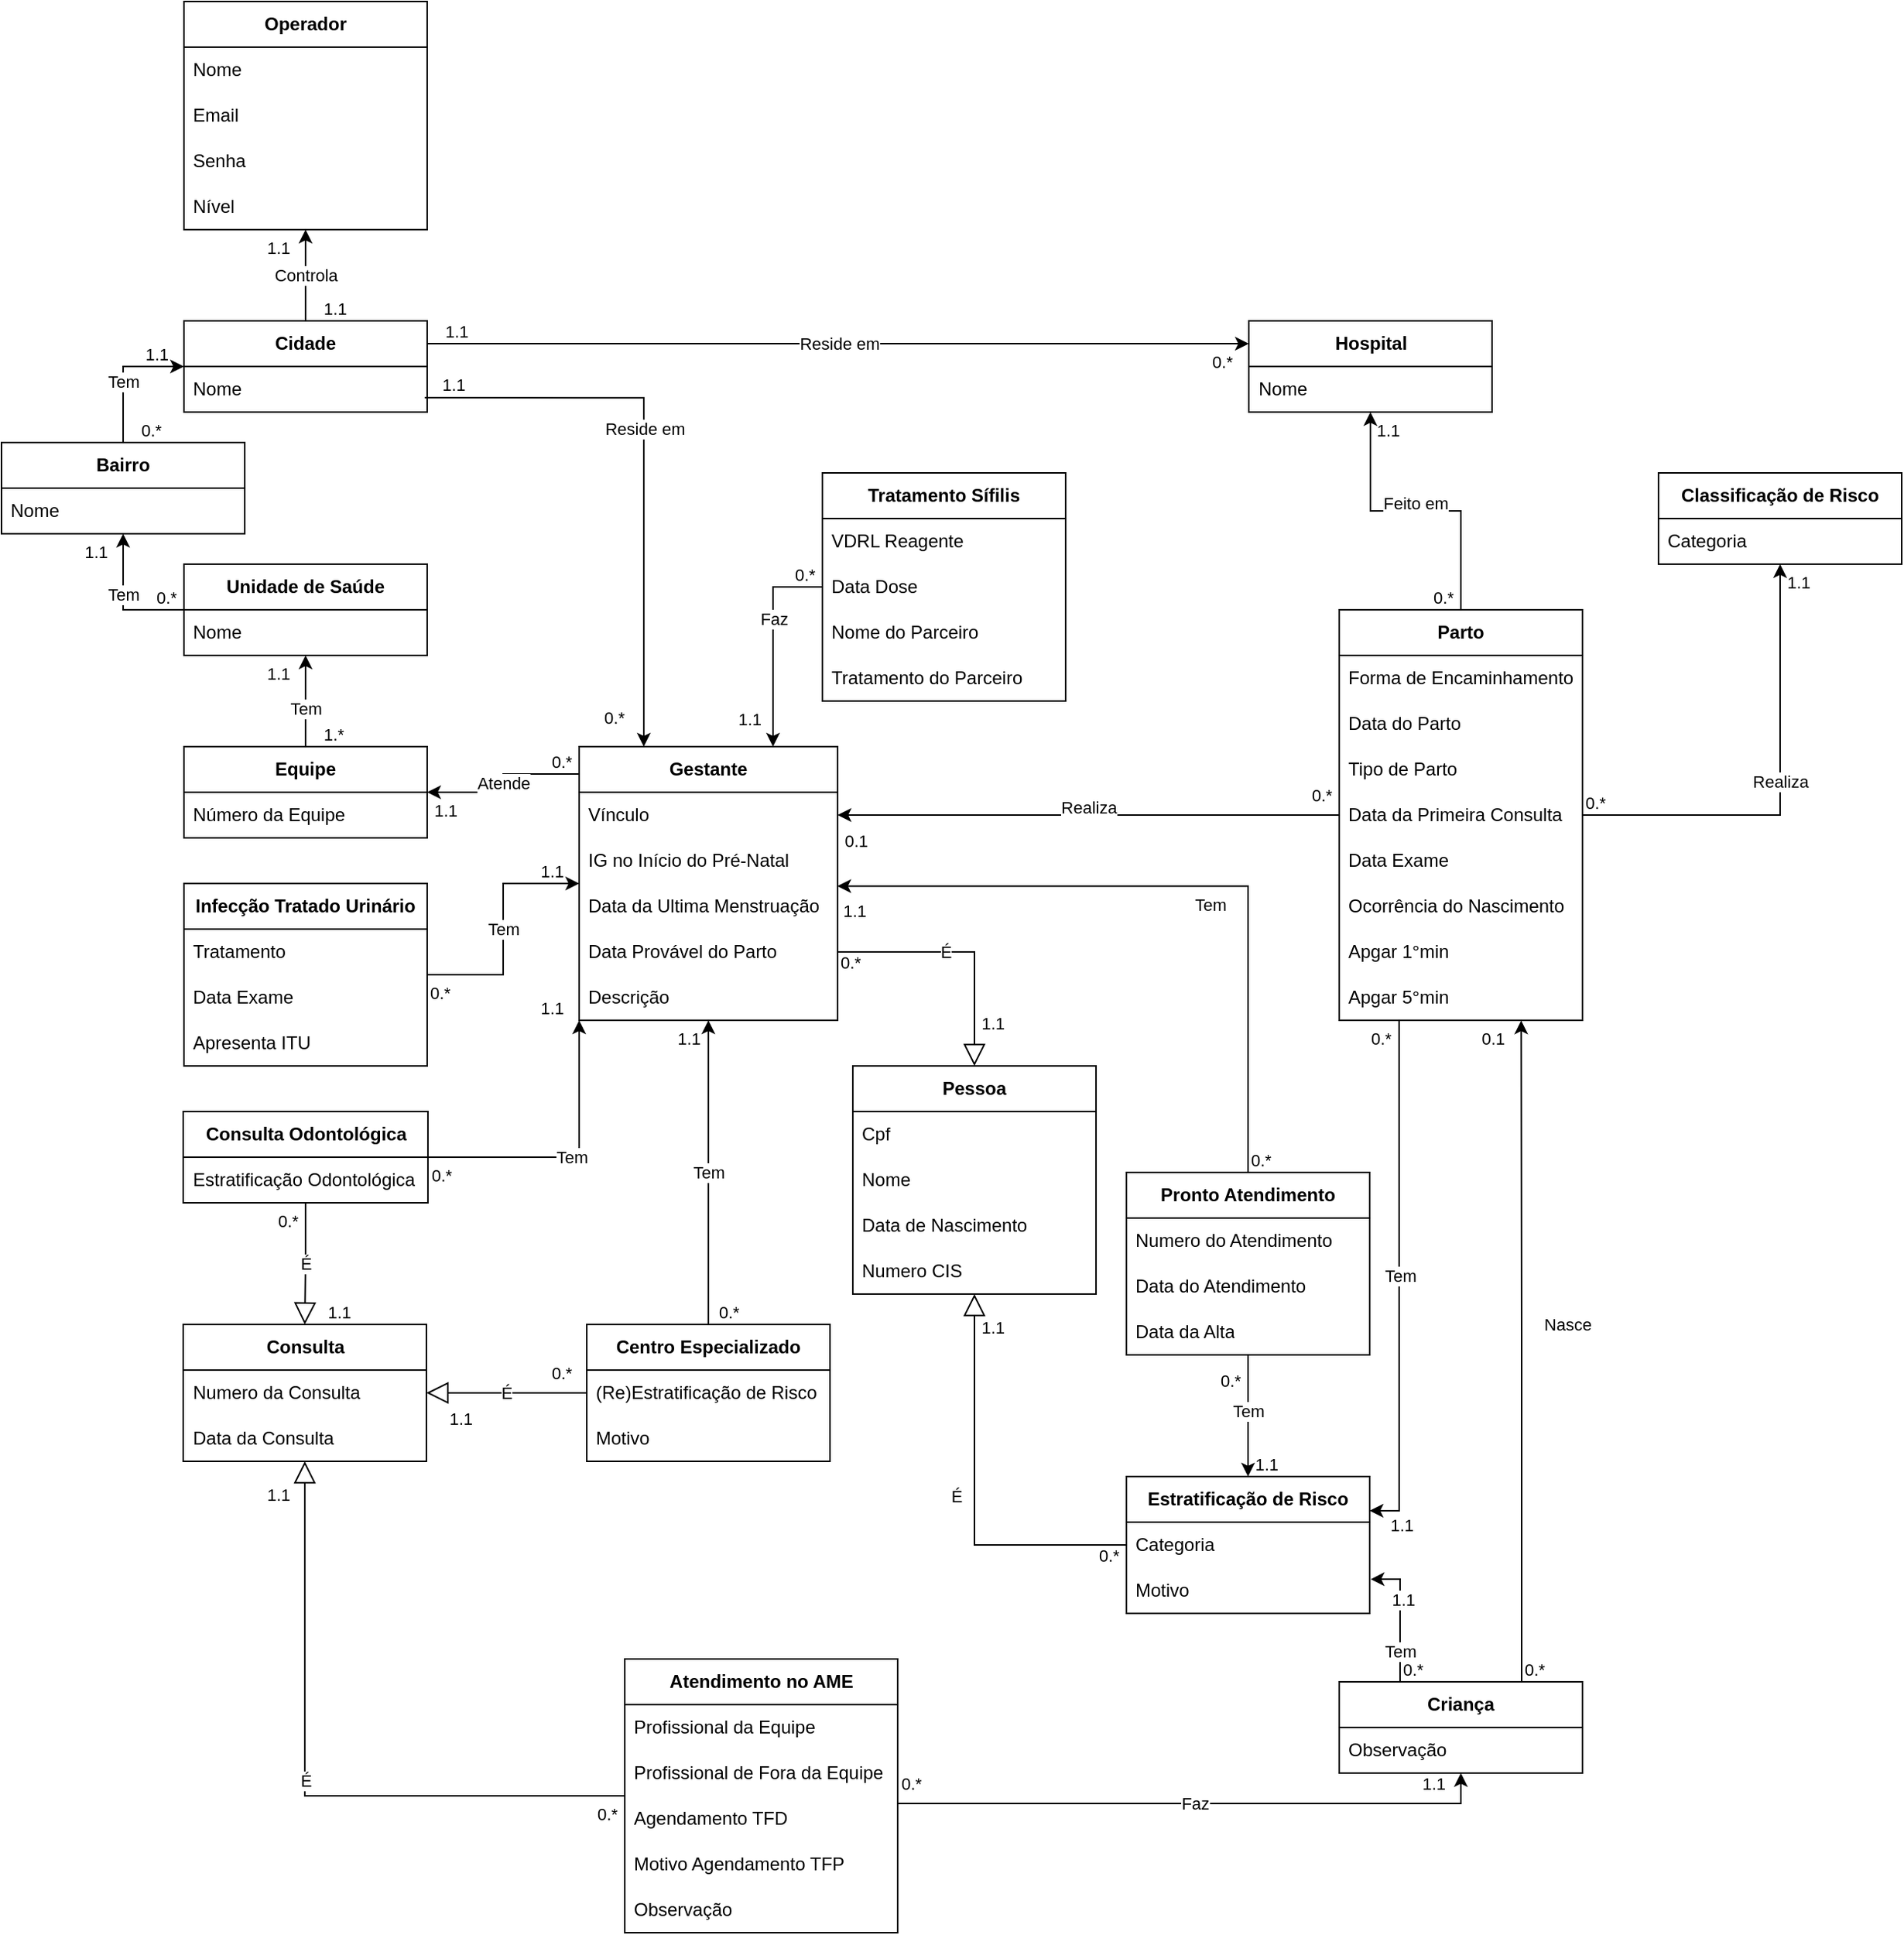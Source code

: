 <mxfile version="24.7.7">
  <diagram name="Page-1" id="a7904f86-f2b4-8e86-fa97-74104820619b">
    <mxGraphModel dx="957" dy="428" grid="1" gridSize="10" guides="1" tooltips="1" connect="1" arrows="1" fold="1" page="1" pageScale="1" pageWidth="1100" pageHeight="850" background="none" math="0" shadow="0">
      <root>
        <mxCell id="0" />
        <mxCell id="1" parent="0" />
        <mxCell id="aXAF0FD7jm9cenvR7DQU-1" value="&lt;b&gt;Operador&lt;/b&gt;" style="swimlane;fontStyle=0;childLayout=stackLayout;horizontal=1;startSize=30;horizontalStack=0;resizeParent=1;resizeParentMax=0;resizeLast=0;collapsible=1;marginBottom=0;whiteSpace=wrap;html=1;" parent="1" vertex="1">
          <mxGeometry x="240" y="40" width="160" height="150" as="geometry" />
        </mxCell>
        <mxCell id="aXAF0FD7jm9cenvR7DQU-2" value="Nome" style="text;strokeColor=none;fillColor=none;align=left;verticalAlign=middle;spacingLeft=4;spacingRight=4;overflow=hidden;points=[[0,0.5],[1,0.5]];portConstraint=eastwest;rotatable=0;whiteSpace=wrap;html=1;" parent="aXAF0FD7jm9cenvR7DQU-1" vertex="1">
          <mxGeometry y="30" width="160" height="30" as="geometry" />
        </mxCell>
        <mxCell id="aXAF0FD7jm9cenvR7DQU-5" value="Email" style="text;strokeColor=none;fillColor=none;align=left;verticalAlign=middle;spacingLeft=4;spacingRight=4;overflow=hidden;points=[[0,0.5],[1,0.5]];portConstraint=eastwest;rotatable=0;whiteSpace=wrap;html=1;" parent="aXAF0FD7jm9cenvR7DQU-1" vertex="1">
          <mxGeometry y="60" width="160" height="30" as="geometry" />
        </mxCell>
        <mxCell id="aXAF0FD7jm9cenvR7DQU-3" value="Senha" style="text;strokeColor=none;fillColor=none;align=left;verticalAlign=middle;spacingLeft=4;spacingRight=4;overflow=hidden;points=[[0,0.5],[1,0.5]];portConstraint=eastwest;rotatable=0;whiteSpace=wrap;html=1;" parent="aXAF0FD7jm9cenvR7DQU-1" vertex="1">
          <mxGeometry y="90" width="160" height="30" as="geometry" />
        </mxCell>
        <mxCell id="aXAF0FD7jm9cenvR7DQU-4" value="Nível" style="text;strokeColor=none;fillColor=none;align=left;verticalAlign=middle;spacingLeft=4;spacingRight=4;overflow=hidden;points=[[0,0.5],[1,0.5]];portConstraint=eastwest;rotatable=0;whiteSpace=wrap;html=1;" parent="aXAF0FD7jm9cenvR7DQU-1" vertex="1">
          <mxGeometry y="120" width="160" height="30" as="geometry" />
        </mxCell>
        <mxCell id="aXAF0FD7jm9cenvR7DQU-7" value="&lt;b&gt;Cidade&lt;br&gt;&lt;/b&gt;" style="swimlane;fontStyle=0;childLayout=stackLayout;horizontal=1;startSize=30;horizontalStack=0;resizeParent=1;resizeParentMax=0;resizeLast=0;collapsible=1;marginBottom=0;whiteSpace=wrap;html=1;" parent="1" vertex="1">
          <mxGeometry x="240" y="250" width="160" height="60" as="geometry" />
        </mxCell>
        <mxCell id="aXAF0FD7jm9cenvR7DQU-8" value="Nome" style="text;strokeColor=none;fillColor=none;align=left;verticalAlign=middle;spacingLeft=4;spacingRight=4;overflow=hidden;points=[[0,0.5],[1,0.5]];portConstraint=eastwest;rotatable=0;whiteSpace=wrap;html=1;" parent="aXAF0FD7jm9cenvR7DQU-7" vertex="1">
          <mxGeometry y="30" width="160" height="30" as="geometry" />
        </mxCell>
        <mxCell id="aXAF0FD7jm9cenvR7DQU-16" value="" style="endArrow=classic;html=1;rounded=0;" parent="1" source="aXAF0FD7jm9cenvR7DQU-7" target="aXAF0FD7jm9cenvR7DQU-1" edge="1">
          <mxGeometry relative="1" as="geometry">
            <mxPoint x="410" y="270" as="sourcePoint" />
            <mxPoint x="570" y="270" as="targetPoint" />
          </mxGeometry>
        </mxCell>
        <mxCell id="aXAF0FD7jm9cenvR7DQU-17" value="Controla" style="edgeLabel;resizable=0;html=1;;align=center;verticalAlign=middle;" parent="aXAF0FD7jm9cenvR7DQU-16" connectable="0" vertex="1">
          <mxGeometry relative="1" as="geometry" />
        </mxCell>
        <mxCell id="aXAF0FD7jm9cenvR7DQU-18" value="1.1" style="edgeLabel;resizable=0;html=1;;align=left;verticalAlign=bottom;" parent="aXAF0FD7jm9cenvR7DQU-16" connectable="0" vertex="1">
          <mxGeometry x="-1" relative="1" as="geometry">
            <mxPoint x="10" as="offset" />
          </mxGeometry>
        </mxCell>
        <mxCell id="aXAF0FD7jm9cenvR7DQU-19" value="1.1" style="edgeLabel;resizable=0;html=1;;align=right;verticalAlign=bottom;rotation=0;" parent="aXAF0FD7jm9cenvR7DQU-16" connectable="0" vertex="1">
          <mxGeometry x="1" relative="1" as="geometry">
            <mxPoint x="-10" y="20" as="offset" />
          </mxGeometry>
        </mxCell>
        <mxCell id="aXAF0FD7jm9cenvR7DQU-22" value="&lt;b&gt;Bairro&lt;/b&gt;" style="swimlane;fontStyle=0;childLayout=stackLayout;horizontal=1;startSize=30;horizontalStack=0;resizeParent=1;resizeParentMax=0;resizeLast=0;collapsible=1;marginBottom=0;whiteSpace=wrap;html=1;" parent="1" vertex="1">
          <mxGeometry x="120" y="330" width="160" height="60" as="geometry" />
        </mxCell>
        <mxCell id="aXAF0FD7jm9cenvR7DQU-23" value="Nome" style="text;strokeColor=none;fillColor=none;align=left;verticalAlign=middle;spacingLeft=4;spacingRight=4;overflow=hidden;points=[[0,0.5],[1,0.5]];portConstraint=eastwest;rotatable=0;whiteSpace=wrap;html=1;" parent="aXAF0FD7jm9cenvR7DQU-22" vertex="1">
          <mxGeometry y="30" width="160" height="30" as="geometry" />
        </mxCell>
        <mxCell id="aXAF0FD7jm9cenvR7DQU-26" value="" style="endArrow=classic;html=1;rounded=0;edgeStyle=orthogonalEdgeStyle;entryX=0;entryY=0.5;entryDx=0;entryDy=0;" parent="1" source="aXAF0FD7jm9cenvR7DQU-22" target="aXAF0FD7jm9cenvR7DQU-7" edge="1">
          <mxGeometry relative="1" as="geometry">
            <mxPoint x="100" y="270" as="sourcePoint" />
            <mxPoint x="100" y="210" as="targetPoint" />
          </mxGeometry>
        </mxCell>
        <mxCell id="aXAF0FD7jm9cenvR7DQU-27" value="Tem" style="edgeLabel;resizable=0;html=1;;align=center;verticalAlign=middle;" parent="aXAF0FD7jm9cenvR7DQU-26" connectable="0" vertex="1">
          <mxGeometry relative="1" as="geometry">
            <mxPoint y="5" as="offset" />
          </mxGeometry>
        </mxCell>
        <mxCell id="aXAF0FD7jm9cenvR7DQU-28" value="0.*" style="edgeLabel;resizable=0;html=1;;align=left;verticalAlign=bottom;" parent="aXAF0FD7jm9cenvR7DQU-26" connectable="0" vertex="1">
          <mxGeometry x="-1" relative="1" as="geometry">
            <mxPoint x="10" as="offset" />
          </mxGeometry>
        </mxCell>
        <mxCell id="aXAF0FD7jm9cenvR7DQU-29" value="1.1" style="edgeLabel;resizable=0;html=1;;align=right;verticalAlign=bottom;rotation=0;" parent="aXAF0FD7jm9cenvR7DQU-26" connectable="0" vertex="1">
          <mxGeometry x="1" relative="1" as="geometry">
            <mxPoint x="-10" as="offset" />
          </mxGeometry>
        </mxCell>
        <mxCell id="aXAF0FD7jm9cenvR7DQU-31" value="&lt;b&gt;Unidade de Saúde&lt;br&gt;&lt;/b&gt;" style="swimlane;fontStyle=0;childLayout=stackLayout;horizontal=1;startSize=30;horizontalStack=0;resizeParent=1;resizeParentMax=0;resizeLast=0;collapsible=1;marginBottom=0;whiteSpace=wrap;html=1;" parent="1" vertex="1">
          <mxGeometry x="240" y="410" width="160" height="60" as="geometry" />
        </mxCell>
        <mxCell id="aXAF0FD7jm9cenvR7DQU-32" value="Nome" style="text;strokeColor=none;fillColor=none;align=left;verticalAlign=middle;spacingLeft=4;spacingRight=4;overflow=hidden;points=[[0,0.5],[1,0.5]];portConstraint=eastwest;rotatable=0;whiteSpace=wrap;html=1;" parent="aXAF0FD7jm9cenvR7DQU-31" vertex="1">
          <mxGeometry y="30" width="160" height="30" as="geometry" />
        </mxCell>
        <mxCell id="aXAF0FD7jm9cenvR7DQU-39" value="" style="endArrow=classic;html=1;rounded=0;edgeStyle=orthogonalEdgeStyle;exitX=0;exitY=0.5;exitDx=0;exitDy=0;" parent="1" source="aXAF0FD7jm9cenvR7DQU-31" target="aXAF0FD7jm9cenvR7DQU-22" edge="1">
          <mxGeometry relative="1" as="geometry">
            <mxPoint x="210" y="340" as="sourcePoint" />
            <mxPoint x="250" y="290" as="targetPoint" />
          </mxGeometry>
        </mxCell>
        <mxCell id="aXAF0FD7jm9cenvR7DQU-40" value="Tem" style="edgeLabel;resizable=0;html=1;;align=center;verticalAlign=middle;" parent="aXAF0FD7jm9cenvR7DQU-39" connectable="0" vertex="1">
          <mxGeometry relative="1" as="geometry">
            <mxPoint y="-5" as="offset" />
          </mxGeometry>
        </mxCell>
        <mxCell id="aXAF0FD7jm9cenvR7DQU-41" value="0.*" style="edgeLabel;resizable=0;html=1;;align=left;verticalAlign=bottom;" parent="aXAF0FD7jm9cenvR7DQU-39" connectable="0" vertex="1">
          <mxGeometry x="-1" relative="1" as="geometry">
            <mxPoint x="-20" as="offset" />
          </mxGeometry>
        </mxCell>
        <mxCell id="aXAF0FD7jm9cenvR7DQU-42" value="1.1" style="edgeLabel;resizable=0;html=1;;align=right;verticalAlign=bottom;rotation=0;" parent="aXAF0FD7jm9cenvR7DQU-39" connectable="0" vertex="1">
          <mxGeometry x="1" relative="1" as="geometry">
            <mxPoint x="-10" y="20" as="offset" />
          </mxGeometry>
        </mxCell>
        <mxCell id="aXAF0FD7jm9cenvR7DQU-48" value="&lt;div&gt;&lt;b&gt;Equipe&lt;/b&gt;&lt;/div&gt;" style="swimlane;fontStyle=0;childLayout=stackLayout;horizontal=1;startSize=30;horizontalStack=0;resizeParent=1;resizeParentMax=0;resizeLast=0;collapsible=1;marginBottom=0;whiteSpace=wrap;html=1;" parent="1" vertex="1">
          <mxGeometry x="240" y="530" width="160" height="60" as="geometry" />
        </mxCell>
        <mxCell id="aXAF0FD7jm9cenvR7DQU-49" value="Número da Equipe" style="text;strokeColor=none;fillColor=none;align=left;verticalAlign=middle;spacingLeft=4;spacingRight=4;overflow=hidden;points=[[0,0.5],[1,0.5]];portConstraint=eastwest;rotatable=0;whiteSpace=wrap;html=1;" parent="aXAF0FD7jm9cenvR7DQU-48" vertex="1">
          <mxGeometry y="30" width="160" height="30" as="geometry" />
        </mxCell>
        <mxCell id="aXAF0FD7jm9cenvR7DQU-50" value="" style="endArrow=classic;html=1;rounded=0;edgeStyle=orthogonalEdgeStyle;" parent="1" source="aXAF0FD7jm9cenvR7DQU-48" target="aXAF0FD7jm9cenvR7DQU-31" edge="1">
          <mxGeometry relative="1" as="geometry">
            <mxPoint x="250" y="450" as="sourcePoint" />
            <mxPoint x="210" y="400" as="targetPoint" />
          </mxGeometry>
        </mxCell>
        <mxCell id="aXAF0FD7jm9cenvR7DQU-51" value="Tem" style="edgeLabel;resizable=0;html=1;;align=center;verticalAlign=middle;" parent="aXAF0FD7jm9cenvR7DQU-50" connectable="0" vertex="1">
          <mxGeometry relative="1" as="geometry">
            <mxPoint y="5" as="offset" />
          </mxGeometry>
        </mxCell>
        <mxCell id="aXAF0FD7jm9cenvR7DQU-52" value="1.*" style="edgeLabel;resizable=0;html=1;;align=left;verticalAlign=bottom;" parent="aXAF0FD7jm9cenvR7DQU-50" connectable="0" vertex="1">
          <mxGeometry x="-1" relative="1" as="geometry">
            <mxPoint x="10" as="offset" />
          </mxGeometry>
        </mxCell>
        <mxCell id="aXAF0FD7jm9cenvR7DQU-53" value="1.1" style="edgeLabel;resizable=0;html=1;;align=right;verticalAlign=bottom;rotation=0;" parent="aXAF0FD7jm9cenvR7DQU-50" connectable="0" vertex="1">
          <mxGeometry x="1" relative="1" as="geometry">
            <mxPoint x="-10" y="20" as="offset" />
          </mxGeometry>
        </mxCell>
        <mxCell id="aXAF0FD7jm9cenvR7DQU-55" value="&lt;b&gt;Hospital&lt;/b&gt;" style="swimlane;fontStyle=0;childLayout=stackLayout;horizontal=1;startSize=30;horizontalStack=0;resizeParent=1;resizeParentMax=0;resizeLast=0;collapsible=1;marginBottom=0;whiteSpace=wrap;html=1;" parent="1" vertex="1">
          <mxGeometry x="940.5" y="250" width="160" height="60" as="geometry" />
        </mxCell>
        <mxCell id="aXAF0FD7jm9cenvR7DQU-56" value="Nome" style="text;strokeColor=none;fillColor=none;align=left;verticalAlign=middle;spacingLeft=4;spacingRight=4;overflow=hidden;points=[[0,0.5],[1,0.5]];portConstraint=eastwest;rotatable=0;whiteSpace=wrap;html=1;" parent="aXAF0FD7jm9cenvR7DQU-55" vertex="1">
          <mxGeometry y="30" width="160" height="30" as="geometry" />
        </mxCell>
        <mxCell id="aXAF0FD7jm9cenvR7DQU-64" value="&lt;b&gt;Gestante&lt;br&gt;&lt;/b&gt;" style="swimlane;fontStyle=0;childLayout=stackLayout;horizontal=1;startSize=30;horizontalStack=0;resizeParent=1;resizeParentMax=0;resizeLast=0;collapsible=1;marginBottom=0;whiteSpace=wrap;html=1;" parent="1" vertex="1">
          <mxGeometry x="500" y="530" width="170" height="180" as="geometry" />
        </mxCell>
        <mxCell id="aXAF0FD7jm9cenvR7DQU-75" value="Vínculo" style="text;strokeColor=none;fillColor=none;align=left;verticalAlign=middle;spacingLeft=4;spacingRight=4;overflow=hidden;points=[[0,0.5],[1,0.5]];portConstraint=eastwest;rotatable=0;whiteSpace=wrap;html=1;" parent="aXAF0FD7jm9cenvR7DQU-64" vertex="1">
          <mxGeometry y="30" width="170" height="30" as="geometry" />
        </mxCell>
        <mxCell id="aXAF0FD7jm9cenvR7DQU-76" value="IG no Início do Pré-Natal" style="text;strokeColor=none;fillColor=none;align=left;verticalAlign=middle;spacingLeft=4;spacingRight=4;overflow=hidden;points=[[0,0.5],[1,0.5]];portConstraint=eastwest;rotatable=0;whiteSpace=wrap;html=1;" parent="aXAF0FD7jm9cenvR7DQU-64" vertex="1">
          <mxGeometry y="60" width="170" height="30" as="geometry" />
        </mxCell>
        <mxCell id="aXAF0FD7jm9cenvR7DQU-77" value="Data da Ultima Menstruação" style="text;strokeColor=none;fillColor=none;align=left;verticalAlign=middle;spacingLeft=4;spacingRight=4;overflow=hidden;points=[[0,0.5],[1,0.5]];portConstraint=eastwest;rotatable=0;whiteSpace=wrap;html=1;" parent="aXAF0FD7jm9cenvR7DQU-64" vertex="1">
          <mxGeometry y="90" width="170" height="30" as="geometry" />
        </mxCell>
        <mxCell id="aXAF0FD7jm9cenvR7DQU-78" value="Data Provável do Parto" style="text;strokeColor=none;fillColor=none;align=left;verticalAlign=middle;spacingLeft=4;spacingRight=4;overflow=hidden;points=[[0,0.5],[1,0.5]];portConstraint=eastwest;rotatable=0;whiteSpace=wrap;html=1;" parent="aXAF0FD7jm9cenvR7DQU-64" vertex="1">
          <mxGeometry y="120" width="170" height="30" as="geometry" />
        </mxCell>
        <mxCell id="aXAF0FD7jm9cenvR7DQU-80" value="Descrição" style="text;strokeColor=none;fillColor=none;align=left;verticalAlign=middle;spacingLeft=4;spacingRight=4;overflow=hidden;points=[[0,0.5],[1,0.5]];portConstraint=eastwest;rotatable=0;whiteSpace=wrap;html=1;" parent="aXAF0FD7jm9cenvR7DQU-64" vertex="1">
          <mxGeometry y="150" width="170" height="30" as="geometry" />
        </mxCell>
        <mxCell id="aXAF0FD7jm9cenvR7DQU-82" value="" style="endArrow=classic;html=1;rounded=0;edgeStyle=orthogonalEdgeStyle;exitX=0.001;exitY=0.1;exitDx=0;exitDy=0;exitPerimeter=0;" parent="1" source="aXAF0FD7jm9cenvR7DQU-64" target="aXAF0FD7jm9cenvR7DQU-48" edge="1">
          <mxGeometry relative="1" as="geometry">
            <mxPoint x="570.0" y="810" as="sourcePoint" />
            <mxPoint x="570.0" y="750" as="targetPoint" />
          </mxGeometry>
        </mxCell>
        <mxCell id="aXAF0FD7jm9cenvR7DQU-83" value="Atende" style="edgeLabel;resizable=0;html=1;;align=center;verticalAlign=middle;" parent="aXAF0FD7jm9cenvR7DQU-82" connectable="0" vertex="1">
          <mxGeometry relative="1" as="geometry" />
        </mxCell>
        <mxCell id="aXAF0FD7jm9cenvR7DQU-84" value="0.*" style="edgeLabel;resizable=0;html=1;;align=left;verticalAlign=bottom;" parent="aXAF0FD7jm9cenvR7DQU-82" connectable="0" vertex="1">
          <mxGeometry x="-1" relative="1" as="geometry">
            <mxPoint x="-20" as="offset" />
          </mxGeometry>
        </mxCell>
        <mxCell id="aXAF0FD7jm9cenvR7DQU-85" value="1.1" style="edgeLabel;resizable=0;html=1;;align=right;verticalAlign=bottom;rotation=0;" parent="aXAF0FD7jm9cenvR7DQU-82" connectable="0" vertex="1">
          <mxGeometry x="1" relative="1" as="geometry">
            <mxPoint x="20" y="20" as="offset" />
          </mxGeometry>
        </mxCell>
        <mxCell id="aXAF0FD7jm9cenvR7DQU-95" value="&lt;b&gt;Consulta Odontológica&lt;/b&gt;" style="swimlane;fontStyle=0;childLayout=stackLayout;horizontal=1;startSize=30;horizontalStack=0;resizeParent=1;resizeParentMax=0;resizeLast=0;collapsible=1;marginBottom=0;whiteSpace=wrap;html=1;" parent="1" vertex="1">
          <mxGeometry x="239.5" y="770" width="161" height="60" as="geometry" />
        </mxCell>
        <mxCell id="aXAF0FD7jm9cenvR7DQU-96" value="Estratificação Odontológica" style="text;strokeColor=none;fillColor=none;align=left;verticalAlign=middle;spacingLeft=4;spacingRight=4;overflow=hidden;points=[[0,0.5],[1,0.5]];portConstraint=eastwest;rotatable=0;whiteSpace=wrap;html=1;" parent="aXAF0FD7jm9cenvR7DQU-95" vertex="1">
          <mxGeometry y="30" width="161" height="30" as="geometry" />
        </mxCell>
        <mxCell id="aXAF0FD7jm9cenvR7DQU-98" value="&lt;b&gt;Infecção Tratado Urinário&lt;br&gt;&lt;/b&gt;" style="swimlane;fontStyle=0;childLayout=stackLayout;horizontal=1;startSize=30;horizontalStack=0;resizeParent=1;resizeParentMax=0;resizeLast=0;collapsible=1;marginBottom=0;whiteSpace=wrap;html=1;" parent="1" vertex="1">
          <mxGeometry x="240" y="620" width="160" height="120" as="geometry" />
        </mxCell>
        <mxCell id="aXAF0FD7jm9cenvR7DQU-99" value="Tratamento" style="text;strokeColor=none;fillColor=none;align=left;verticalAlign=middle;spacingLeft=4;spacingRight=4;overflow=hidden;points=[[0,0.5],[1,0.5]];portConstraint=eastwest;rotatable=0;whiteSpace=wrap;html=1;" parent="aXAF0FD7jm9cenvR7DQU-98" vertex="1">
          <mxGeometry y="30" width="160" height="30" as="geometry" />
        </mxCell>
        <mxCell id="aXAF0FD7jm9cenvR7DQU-100" value="Data Exame" style="text;strokeColor=none;fillColor=none;align=left;verticalAlign=middle;spacingLeft=4;spacingRight=4;overflow=hidden;points=[[0,0.5],[1,0.5]];portConstraint=eastwest;rotatable=0;whiteSpace=wrap;html=1;" parent="aXAF0FD7jm9cenvR7DQU-98" vertex="1">
          <mxGeometry y="60" width="160" height="30" as="geometry" />
        </mxCell>
        <mxCell id="aXAF0FD7jm9cenvR7DQU-101" value="Apresenta ITU" style="text;strokeColor=none;fillColor=none;align=left;verticalAlign=middle;spacingLeft=4;spacingRight=4;overflow=hidden;points=[[0,0.5],[1,0.5]];portConstraint=eastwest;rotatable=0;whiteSpace=wrap;html=1;" parent="aXAF0FD7jm9cenvR7DQU-98" vertex="1">
          <mxGeometry y="90" width="160" height="30" as="geometry" />
        </mxCell>
        <mxCell id="aXAF0FD7jm9cenvR7DQU-103" value="&lt;b&gt;Centro Especializado&lt;br&gt;&lt;/b&gt;" style="swimlane;fontStyle=0;childLayout=stackLayout;horizontal=1;startSize=30;horizontalStack=0;resizeParent=1;resizeParentMax=0;resizeLast=0;collapsible=1;marginBottom=0;whiteSpace=wrap;html=1;" parent="1" vertex="1">
          <mxGeometry x="505" y="910" width="160" height="90" as="geometry" />
        </mxCell>
        <mxCell id="aXAF0FD7jm9cenvR7DQU-104" value="(Re)Estratificação de Risco" style="text;strokeColor=none;fillColor=none;align=left;verticalAlign=middle;spacingLeft=4;spacingRight=4;overflow=hidden;points=[[0,0.5],[1,0.5]];portConstraint=eastwest;rotatable=0;whiteSpace=wrap;html=1;" parent="aXAF0FD7jm9cenvR7DQU-103" vertex="1">
          <mxGeometry y="30" width="160" height="30" as="geometry" />
        </mxCell>
        <mxCell id="aXAF0FD7jm9cenvR7DQU-105" value="Motivo" style="text;strokeColor=none;fillColor=none;align=left;verticalAlign=middle;spacingLeft=4;spacingRight=4;overflow=hidden;points=[[0,0.5],[1,0.5]];portConstraint=eastwest;rotatable=0;whiteSpace=wrap;html=1;" parent="aXAF0FD7jm9cenvR7DQU-103" vertex="1">
          <mxGeometry y="60" width="160" height="30" as="geometry" />
        </mxCell>
        <mxCell id="aXAF0FD7jm9cenvR7DQU-107" value="&lt;b&gt;Consulta&lt;br&gt;&lt;/b&gt;" style="swimlane;fontStyle=0;childLayout=stackLayout;horizontal=1;startSize=30;horizontalStack=0;resizeParent=1;resizeParentMax=0;resizeLast=0;collapsible=1;marginBottom=0;whiteSpace=wrap;html=1;" parent="1" vertex="1">
          <mxGeometry x="239.5" y="910" width="160" height="90" as="geometry" />
        </mxCell>
        <mxCell id="aXAF0FD7jm9cenvR7DQU-108" value="Numero da Consulta" style="text;strokeColor=none;fillColor=none;align=left;verticalAlign=middle;spacingLeft=4;spacingRight=4;overflow=hidden;points=[[0,0.5],[1,0.5]];portConstraint=eastwest;rotatable=0;whiteSpace=wrap;html=1;" parent="aXAF0FD7jm9cenvR7DQU-107" vertex="1">
          <mxGeometry y="30" width="160" height="30" as="geometry" />
        </mxCell>
        <mxCell id="aXAF0FD7jm9cenvR7DQU-109" value="Data da Consulta" style="text;strokeColor=none;fillColor=none;align=left;verticalAlign=middle;spacingLeft=4;spacingRight=4;overflow=hidden;points=[[0,0.5],[1,0.5]];portConstraint=eastwest;rotatable=0;whiteSpace=wrap;html=1;" parent="aXAF0FD7jm9cenvR7DQU-107" vertex="1">
          <mxGeometry y="60" width="160" height="30" as="geometry" />
        </mxCell>
        <mxCell id="aXAF0FD7jm9cenvR7DQU-110" value="&lt;b&gt;Atendimento no AME&lt;br&gt;&lt;/b&gt;" style="swimlane;fontStyle=0;childLayout=stackLayout;horizontal=1;startSize=30;horizontalStack=0;resizeParent=1;resizeParentMax=0;resizeLast=0;collapsible=1;marginBottom=0;whiteSpace=wrap;html=1;" parent="1" vertex="1">
          <mxGeometry x="530" y="1130" width="179.5" height="180" as="geometry" />
        </mxCell>
        <mxCell id="aXAF0FD7jm9cenvR7DQU-111" value="Profissional da Equipe" style="text;strokeColor=none;fillColor=none;align=left;verticalAlign=middle;spacingLeft=4;spacingRight=4;overflow=hidden;points=[[0,0.5],[1,0.5]];portConstraint=eastwest;rotatable=0;whiteSpace=wrap;html=1;" parent="aXAF0FD7jm9cenvR7DQU-110" vertex="1">
          <mxGeometry y="30" width="179.5" height="30" as="geometry" />
        </mxCell>
        <mxCell id="aXAF0FD7jm9cenvR7DQU-112" value="Profissional de Fora da Equipe" style="text;strokeColor=none;fillColor=none;align=left;verticalAlign=middle;spacingLeft=4;spacingRight=4;overflow=hidden;points=[[0,0.5],[1,0.5]];portConstraint=eastwest;rotatable=0;whiteSpace=wrap;html=1;" parent="aXAF0FD7jm9cenvR7DQU-110" vertex="1">
          <mxGeometry y="60" width="179.5" height="30" as="geometry" />
        </mxCell>
        <mxCell id="aXAF0FD7jm9cenvR7DQU-113" value="Agendamento TFD" style="text;strokeColor=none;fillColor=none;align=left;verticalAlign=middle;spacingLeft=4;spacingRight=4;overflow=hidden;points=[[0,0.5],[1,0.5]];portConstraint=eastwest;rotatable=0;whiteSpace=wrap;html=1;" parent="aXAF0FD7jm9cenvR7DQU-110" vertex="1">
          <mxGeometry y="90" width="179.5" height="30" as="geometry" />
        </mxCell>
        <mxCell id="aXAF0FD7jm9cenvR7DQU-115" value="Motivo Agendamento TFP" style="text;strokeColor=none;fillColor=none;align=left;verticalAlign=middle;spacingLeft=4;spacingRight=4;overflow=hidden;points=[[0,0.5],[1,0.5]];portConstraint=eastwest;rotatable=0;whiteSpace=wrap;html=1;" parent="aXAF0FD7jm9cenvR7DQU-110" vertex="1">
          <mxGeometry y="120" width="179.5" height="30" as="geometry" />
        </mxCell>
        <mxCell id="aXAF0FD7jm9cenvR7DQU-116" value="Observação" style="text;strokeColor=none;fillColor=none;align=left;verticalAlign=middle;spacingLeft=4;spacingRight=4;overflow=hidden;points=[[0,0.5],[1,0.5]];portConstraint=eastwest;rotatable=0;whiteSpace=wrap;html=1;" parent="aXAF0FD7jm9cenvR7DQU-110" vertex="1">
          <mxGeometry y="150" width="179.5" height="30" as="geometry" />
        </mxCell>
        <mxCell id="aXAF0FD7jm9cenvR7DQU-117" value="&lt;b&gt;Estratificação de Risco&lt;br&gt;&lt;/b&gt;" style="swimlane;fontStyle=0;childLayout=stackLayout;horizontal=1;startSize=30;horizontalStack=0;resizeParent=1;resizeParentMax=0;resizeLast=0;collapsible=1;marginBottom=0;whiteSpace=wrap;html=1;" parent="1" vertex="1">
          <mxGeometry x="860" y="1010" width="160" height="90" as="geometry" />
        </mxCell>
        <mxCell id="aXAF0FD7jm9cenvR7DQU-118" value="Categoria" style="text;strokeColor=none;fillColor=none;align=left;verticalAlign=middle;spacingLeft=4;spacingRight=4;overflow=hidden;points=[[0,0.5],[1,0.5]];portConstraint=eastwest;rotatable=0;whiteSpace=wrap;html=1;" parent="aXAF0FD7jm9cenvR7DQU-117" vertex="1">
          <mxGeometry y="30" width="160" height="30" as="geometry" />
        </mxCell>
        <mxCell id="aXAF0FD7jm9cenvR7DQU-119" value="Motivo" style="text;strokeColor=none;fillColor=none;align=left;verticalAlign=middle;spacingLeft=4;spacingRight=4;overflow=hidden;points=[[0,0.5],[1,0.5]];portConstraint=eastwest;rotatable=0;whiteSpace=wrap;html=1;" parent="aXAF0FD7jm9cenvR7DQU-117" vertex="1">
          <mxGeometry y="60" width="160" height="30" as="geometry" />
        </mxCell>
        <mxCell id="aXAF0FD7jm9cenvR7DQU-120" value="&lt;b&gt;Criança&lt;br&gt;&lt;/b&gt;" style="swimlane;fontStyle=0;childLayout=stackLayout;horizontal=1;startSize=30;horizontalStack=0;resizeParent=1;resizeParentMax=0;resizeLast=0;collapsible=1;marginBottom=0;whiteSpace=wrap;html=1;" parent="1" vertex="1">
          <mxGeometry x="1000" y="1145" width="160" height="60" as="geometry" />
        </mxCell>
        <mxCell id="aXAF0FD7jm9cenvR7DQU-124" value="Observação" style="text;strokeColor=none;fillColor=none;align=left;verticalAlign=middle;spacingLeft=4;spacingRight=4;overflow=hidden;points=[[0,0.5],[1,0.5]];portConstraint=eastwest;rotatable=0;whiteSpace=wrap;html=1;" parent="aXAF0FD7jm9cenvR7DQU-120" vertex="1">
          <mxGeometry y="30" width="160" height="30" as="geometry" />
        </mxCell>
        <mxCell id="aXAF0FD7jm9cenvR7DQU-126" value="&lt;b&gt;Pronto Atendimento&lt;br&gt;&lt;/b&gt;" style="swimlane;fontStyle=0;childLayout=stackLayout;horizontal=1;startSize=30;horizontalStack=0;resizeParent=1;resizeParentMax=0;resizeLast=0;collapsible=1;marginBottom=0;whiteSpace=wrap;html=1;" parent="1" vertex="1">
          <mxGeometry x="860" y="810" width="160" height="120" as="geometry" />
        </mxCell>
        <mxCell id="aXAF0FD7jm9cenvR7DQU-127" value="Numero do Atendimento" style="text;strokeColor=none;fillColor=none;align=left;verticalAlign=middle;spacingLeft=4;spacingRight=4;overflow=hidden;points=[[0,0.5],[1,0.5]];portConstraint=eastwest;rotatable=0;whiteSpace=wrap;html=1;" parent="aXAF0FD7jm9cenvR7DQU-126" vertex="1">
          <mxGeometry y="30" width="160" height="30" as="geometry" />
        </mxCell>
        <mxCell id="aXAF0FD7jm9cenvR7DQU-129" value="Data do Atendimento" style="text;strokeColor=none;fillColor=none;align=left;verticalAlign=middle;spacingLeft=4;spacingRight=4;overflow=hidden;points=[[0,0.5],[1,0.5]];portConstraint=eastwest;rotatable=0;whiteSpace=wrap;html=1;" parent="aXAF0FD7jm9cenvR7DQU-126" vertex="1">
          <mxGeometry y="60" width="160" height="30" as="geometry" />
        </mxCell>
        <mxCell id="aXAF0FD7jm9cenvR7DQU-130" value="&lt;div&gt;Data da Alta&lt;/div&gt;" style="text;strokeColor=none;fillColor=none;align=left;verticalAlign=middle;spacingLeft=4;spacingRight=4;overflow=hidden;points=[[0,0.5],[1,0.5]];portConstraint=eastwest;rotatable=0;whiteSpace=wrap;html=1;" parent="aXAF0FD7jm9cenvR7DQU-126" vertex="1">
          <mxGeometry y="90" width="160" height="30" as="geometry" />
        </mxCell>
        <mxCell id="aXAF0FD7jm9cenvR7DQU-131" value="&lt;b&gt;Parto&lt;br&gt;&lt;/b&gt;" style="swimlane;fontStyle=0;childLayout=stackLayout;horizontal=1;startSize=30;horizontalStack=0;resizeParent=1;resizeParentMax=0;resizeLast=0;collapsible=1;marginBottom=0;whiteSpace=wrap;html=1;" parent="1" vertex="1">
          <mxGeometry x="1000" y="440" width="160" height="270" as="geometry" />
        </mxCell>
        <mxCell id="aXAF0FD7jm9cenvR7DQU-132" value="Forma de Encaminhamento" style="text;strokeColor=none;fillColor=none;align=left;verticalAlign=middle;spacingLeft=4;spacingRight=4;overflow=hidden;points=[[0,0.5],[1,0.5]];portConstraint=eastwest;rotatable=0;whiteSpace=wrap;html=1;" parent="aXAF0FD7jm9cenvR7DQU-131" vertex="1">
          <mxGeometry y="30" width="160" height="30" as="geometry" />
        </mxCell>
        <mxCell id="aXAF0FD7jm9cenvR7DQU-133" value="Data do Parto" style="text;strokeColor=none;fillColor=none;align=left;verticalAlign=middle;spacingLeft=4;spacingRight=4;overflow=hidden;points=[[0,0.5],[1,0.5]];portConstraint=eastwest;rotatable=0;whiteSpace=wrap;html=1;" parent="aXAF0FD7jm9cenvR7DQU-131" vertex="1">
          <mxGeometry y="60" width="160" height="30" as="geometry" />
        </mxCell>
        <mxCell id="aXAF0FD7jm9cenvR7DQU-135" value="Tipo de Parto" style="text;strokeColor=none;fillColor=none;align=left;verticalAlign=middle;spacingLeft=4;spacingRight=4;overflow=hidden;points=[[0,0.5],[1,0.5]];portConstraint=eastwest;rotatable=0;whiteSpace=wrap;html=1;" parent="aXAF0FD7jm9cenvR7DQU-131" vertex="1">
          <mxGeometry y="90" width="160" height="30" as="geometry" />
        </mxCell>
        <mxCell id="aXAF0FD7jm9cenvR7DQU-136" value="Data da Primeira Consulta" style="text;strokeColor=none;fillColor=none;align=left;verticalAlign=middle;spacingLeft=4;spacingRight=4;overflow=hidden;points=[[0,0.5],[1,0.5]];portConstraint=eastwest;rotatable=0;whiteSpace=wrap;html=1;" parent="aXAF0FD7jm9cenvR7DQU-131" vertex="1">
          <mxGeometry y="120" width="160" height="30" as="geometry" />
        </mxCell>
        <mxCell id="aXAF0FD7jm9cenvR7DQU-137" value="Data Exame" style="text;strokeColor=none;fillColor=none;align=left;verticalAlign=middle;spacingLeft=4;spacingRight=4;overflow=hidden;points=[[0,0.5],[1,0.5]];portConstraint=eastwest;rotatable=0;whiteSpace=wrap;html=1;" parent="aXAF0FD7jm9cenvR7DQU-131" vertex="1">
          <mxGeometry y="150" width="160" height="30" as="geometry" />
        </mxCell>
        <mxCell id="aXAF0FD7jm9cenvR7DQU-139" value="Ocorrência do Nascimento" style="text;strokeColor=none;fillColor=none;align=left;verticalAlign=middle;spacingLeft=4;spacingRight=4;overflow=hidden;points=[[0,0.5],[1,0.5]];portConstraint=eastwest;rotatable=0;whiteSpace=wrap;html=1;" parent="aXAF0FD7jm9cenvR7DQU-131" vertex="1">
          <mxGeometry y="180" width="160" height="30" as="geometry" />
        </mxCell>
        <mxCell id="aXAF0FD7jm9cenvR7DQU-140" value="Apgar 1°min" style="text;strokeColor=none;fillColor=none;align=left;verticalAlign=middle;spacingLeft=4;spacingRight=4;overflow=hidden;points=[[0,0.5],[1,0.5]];portConstraint=eastwest;rotatable=0;whiteSpace=wrap;html=1;" parent="aXAF0FD7jm9cenvR7DQU-131" vertex="1">
          <mxGeometry y="210" width="160" height="30" as="geometry" />
        </mxCell>
        <mxCell id="aXAF0FD7jm9cenvR7DQU-141" value="Apgar 5°min" style="text;strokeColor=none;fillColor=none;align=left;verticalAlign=middle;spacingLeft=4;spacingRight=4;overflow=hidden;points=[[0,0.5],[1,0.5]];portConstraint=eastwest;rotatable=0;whiteSpace=wrap;html=1;" parent="aXAF0FD7jm9cenvR7DQU-131" vertex="1">
          <mxGeometry y="240" width="160" height="30" as="geometry" />
        </mxCell>
        <mxCell id="aXAF0FD7jm9cenvR7DQU-142" value="&lt;b&gt;Tratamento Sífilis&lt;br&gt;&lt;/b&gt;" style="swimlane;fontStyle=0;childLayout=stackLayout;horizontal=1;startSize=30;horizontalStack=0;resizeParent=1;resizeParentMax=0;resizeLast=0;collapsible=1;marginBottom=0;whiteSpace=wrap;html=1;" parent="1" vertex="1">
          <mxGeometry x="660" y="350" width="160" height="150" as="geometry" />
        </mxCell>
        <mxCell id="aXAF0FD7jm9cenvR7DQU-143" value="VDRL Reagente" style="text;strokeColor=none;fillColor=none;align=left;verticalAlign=middle;spacingLeft=4;spacingRight=4;overflow=hidden;points=[[0,0.5],[1,0.5]];portConstraint=eastwest;rotatable=0;whiteSpace=wrap;html=1;" parent="aXAF0FD7jm9cenvR7DQU-142" vertex="1">
          <mxGeometry y="30" width="160" height="30" as="geometry" />
        </mxCell>
        <mxCell id="aXAF0FD7jm9cenvR7DQU-144" value="Data Dose" style="text;strokeColor=none;fillColor=none;align=left;verticalAlign=middle;spacingLeft=4;spacingRight=4;overflow=hidden;points=[[0,0.5],[1,0.5]];portConstraint=eastwest;rotatable=0;whiteSpace=wrap;html=1;" parent="aXAF0FD7jm9cenvR7DQU-142" vertex="1">
          <mxGeometry y="60" width="160" height="30" as="geometry" />
        </mxCell>
        <mxCell id="aXAF0FD7jm9cenvR7DQU-149" value="Nome do Parceiro" style="text;strokeColor=none;fillColor=none;align=left;verticalAlign=middle;spacingLeft=4;spacingRight=4;overflow=hidden;points=[[0,0.5],[1,0.5]];portConstraint=eastwest;rotatable=0;whiteSpace=wrap;html=1;" parent="aXAF0FD7jm9cenvR7DQU-142" vertex="1">
          <mxGeometry y="90" width="160" height="30" as="geometry" />
        </mxCell>
        <mxCell id="aXAF0FD7jm9cenvR7DQU-150" value="Tratamento do Parceiro" style="text;strokeColor=none;fillColor=none;align=left;verticalAlign=middle;spacingLeft=4;spacingRight=4;overflow=hidden;points=[[0,0.5],[1,0.5]];portConstraint=eastwest;rotatable=0;whiteSpace=wrap;html=1;" parent="aXAF0FD7jm9cenvR7DQU-142" vertex="1">
          <mxGeometry y="120" width="160" height="30" as="geometry" />
        </mxCell>
        <mxCell id="aXAF0FD7jm9cenvR7DQU-151" value="&lt;b&gt;Classificação de Risco&lt;br&gt;&lt;/b&gt;" style="swimlane;fontStyle=0;childLayout=stackLayout;horizontal=1;startSize=30;horizontalStack=0;resizeParent=1;resizeParentMax=0;resizeLast=0;collapsible=1;marginBottom=0;whiteSpace=wrap;html=1;" parent="1" vertex="1">
          <mxGeometry x="1210" y="350" width="160" height="60" as="geometry" />
        </mxCell>
        <mxCell id="aXAF0FD7jm9cenvR7DQU-155" value="Categoria" style="text;strokeColor=none;fillColor=none;align=left;verticalAlign=middle;spacingLeft=4;spacingRight=4;overflow=hidden;points=[[0,0.5],[1,0.5]];portConstraint=eastwest;rotatable=0;whiteSpace=wrap;html=1;" parent="aXAF0FD7jm9cenvR7DQU-151" vertex="1">
          <mxGeometry y="30" width="160" height="30" as="geometry" />
        </mxCell>
        <mxCell id="aXAF0FD7jm9cenvR7DQU-167" value="" style="endArrow=classic;html=1;rounded=0;entryX=0.25;entryY=0;entryDx=0;entryDy=0;edgeStyle=orthogonalEdgeStyle;exitX=0.99;exitY=0.685;exitDx=0;exitDy=0;exitPerimeter=0;" parent="1" source="aXAF0FD7jm9cenvR7DQU-8" target="aXAF0FD7jm9cenvR7DQU-64" edge="1">
          <mxGeometry relative="1" as="geometry">
            <mxPoint x="410" y="290" as="sourcePoint" />
            <mxPoint x="650" y="290" as="targetPoint" />
          </mxGeometry>
        </mxCell>
        <mxCell id="aXAF0FD7jm9cenvR7DQU-168" value="Reside em" style="edgeLabel;resizable=0;html=1;;align=center;verticalAlign=middle;" parent="aXAF0FD7jm9cenvR7DQU-167" connectable="0" vertex="1">
          <mxGeometry relative="1" as="geometry">
            <mxPoint y="-23" as="offset" />
          </mxGeometry>
        </mxCell>
        <mxCell id="aXAF0FD7jm9cenvR7DQU-169" value="1.1" style="edgeLabel;resizable=0;html=1;;align=left;verticalAlign=bottom;" parent="aXAF0FD7jm9cenvR7DQU-167" connectable="0" vertex="1">
          <mxGeometry x="-1" relative="1" as="geometry">
            <mxPoint x="10" as="offset" />
          </mxGeometry>
        </mxCell>
        <mxCell id="aXAF0FD7jm9cenvR7DQU-170" value="0.*" style="edgeLabel;resizable=0;html=1;;align=right;verticalAlign=bottom;rotation=0;" parent="aXAF0FD7jm9cenvR7DQU-167" connectable="0" vertex="1">
          <mxGeometry x="1" relative="1" as="geometry">
            <mxPoint x="-12" y="-10" as="offset" />
          </mxGeometry>
        </mxCell>
        <mxCell id="aXAF0FD7jm9cenvR7DQU-173" value="" style="endArrow=classic;html=1;rounded=0;entryX=0;entryY=0.25;entryDx=0;entryDy=0;edgeStyle=orthogonalEdgeStyle;exitX=1;exitY=0.25;exitDx=0;exitDy=0;" parent="1" source="aXAF0FD7jm9cenvR7DQU-7" target="aXAF0FD7jm9cenvR7DQU-55" edge="1">
          <mxGeometry relative="1" as="geometry">
            <mxPoint x="408" y="311" as="sourcePoint" />
            <mxPoint x="553" y="540" as="targetPoint" />
          </mxGeometry>
        </mxCell>
        <mxCell id="aXAF0FD7jm9cenvR7DQU-174" value="Reside em" style="edgeLabel;resizable=0;html=1;;align=center;verticalAlign=middle;" parent="aXAF0FD7jm9cenvR7DQU-173" connectable="0" vertex="1">
          <mxGeometry relative="1" as="geometry" />
        </mxCell>
        <mxCell id="aXAF0FD7jm9cenvR7DQU-175" value="1.1" style="edgeLabel;resizable=0;html=1;;align=left;verticalAlign=bottom;" parent="aXAF0FD7jm9cenvR7DQU-173" connectable="0" vertex="1">
          <mxGeometry x="-1" relative="1" as="geometry">
            <mxPoint x="10" as="offset" />
          </mxGeometry>
        </mxCell>
        <mxCell id="aXAF0FD7jm9cenvR7DQU-176" value="0.*" style="edgeLabel;resizable=0;html=1;;align=right;verticalAlign=bottom;rotation=0;" parent="aXAF0FD7jm9cenvR7DQU-173" connectable="0" vertex="1">
          <mxGeometry x="1" relative="1" as="geometry">
            <mxPoint x="-10" y="20" as="offset" />
          </mxGeometry>
        </mxCell>
        <mxCell id="aXAF0FD7jm9cenvR7DQU-178" value="" style="endArrow=classic;html=1;rounded=0;entryX=0.75;entryY=0;entryDx=0;entryDy=0;edgeStyle=orthogonalEdgeStyle;exitX=0;exitY=0.5;exitDx=0;exitDy=0;" parent="1" source="aXAF0FD7jm9cenvR7DQU-144" target="aXAF0FD7jm9cenvR7DQU-64" edge="1">
          <mxGeometry relative="1" as="geometry">
            <mxPoint x="408" y="311" as="sourcePoint" />
            <mxPoint x="553" y="540" as="targetPoint" />
            <Array as="points">
              <mxPoint x="627" y="425" />
            </Array>
          </mxGeometry>
        </mxCell>
        <mxCell id="aXAF0FD7jm9cenvR7DQU-179" value="Faz" style="edgeLabel;resizable=0;html=1;;align=center;verticalAlign=middle;" parent="aXAF0FD7jm9cenvR7DQU-178" connectable="0" vertex="1">
          <mxGeometry relative="1" as="geometry">
            <mxPoint y="-16" as="offset" />
          </mxGeometry>
        </mxCell>
        <mxCell id="aXAF0FD7jm9cenvR7DQU-180" value="0.*" style="edgeLabel;resizable=0;html=1;;align=left;verticalAlign=bottom;" parent="aXAF0FD7jm9cenvR7DQU-178" connectable="0" vertex="1">
          <mxGeometry x="-1" relative="1" as="geometry">
            <mxPoint x="-20" as="offset" />
          </mxGeometry>
        </mxCell>
        <mxCell id="aXAF0FD7jm9cenvR7DQU-181" value="1.1" style="edgeLabel;resizable=0;html=1;;align=right;verticalAlign=bottom;rotation=0;" parent="aXAF0FD7jm9cenvR7DQU-178" connectable="0" vertex="1">
          <mxGeometry x="1" relative="1" as="geometry">
            <mxPoint x="-7" y="-10" as="offset" />
          </mxGeometry>
        </mxCell>
        <mxCell id="aXAF0FD7jm9cenvR7DQU-187" value="" style="endArrow=classic;html=1;rounded=0;entryX=1;entryY=0.5;entryDx=0;entryDy=0;edgeStyle=orthogonalEdgeStyle;" parent="1" source="aXAF0FD7jm9cenvR7DQU-131" target="aXAF0FD7jm9cenvR7DQU-75" edge="1">
          <mxGeometry relative="1" as="geometry">
            <mxPoint x="720" y="566" as="sourcePoint" />
            <mxPoint x="670" y="575" as="targetPoint" />
          </mxGeometry>
        </mxCell>
        <mxCell id="aXAF0FD7jm9cenvR7DQU-188" value="Realiza" style="edgeLabel;resizable=0;html=1;;align=center;verticalAlign=middle;" parent="aXAF0FD7jm9cenvR7DQU-187" connectable="0" vertex="1">
          <mxGeometry relative="1" as="geometry">
            <mxPoint y="-5" as="offset" />
          </mxGeometry>
        </mxCell>
        <mxCell id="aXAF0FD7jm9cenvR7DQU-189" value="0.*" style="edgeLabel;resizable=0;html=1;;align=left;verticalAlign=bottom;" parent="aXAF0FD7jm9cenvR7DQU-187" connectable="0" vertex="1">
          <mxGeometry x="-1" relative="1" as="geometry">
            <mxPoint x="-20" y="-5" as="offset" />
          </mxGeometry>
        </mxCell>
        <mxCell id="aXAF0FD7jm9cenvR7DQU-190" value="0.1" style="edgeLabel;resizable=0;html=1;;align=right;verticalAlign=bottom;rotation=0;" parent="aXAF0FD7jm9cenvR7DQU-187" connectable="0" vertex="1">
          <mxGeometry x="1" relative="1" as="geometry">
            <mxPoint x="20" y="25" as="offset" />
          </mxGeometry>
        </mxCell>
        <mxCell id="aXAF0FD7jm9cenvR7DQU-193" value="" style="endArrow=classic;html=1;rounded=0;edgeStyle=orthogonalEdgeStyle;" parent="1" source="aXAF0FD7jm9cenvR7DQU-136" target="aXAF0FD7jm9cenvR7DQU-151" edge="1">
          <mxGeometry relative="1" as="geometry">
            <mxPoint x="860" y="615" as="sourcePoint" />
            <mxPoint x="680" y="615" as="targetPoint" />
          </mxGeometry>
        </mxCell>
        <mxCell id="aXAF0FD7jm9cenvR7DQU-194" value="Realiza" style="edgeLabel;resizable=0;html=1;;align=center;verticalAlign=middle;" parent="aXAF0FD7jm9cenvR7DQU-193" connectable="0" vertex="1">
          <mxGeometry relative="1" as="geometry">
            <mxPoint y="-5" as="offset" />
          </mxGeometry>
        </mxCell>
        <mxCell id="aXAF0FD7jm9cenvR7DQU-195" value="0.*" style="edgeLabel;resizable=0;html=1;;align=left;verticalAlign=bottom;" parent="aXAF0FD7jm9cenvR7DQU-193" connectable="0" vertex="1">
          <mxGeometry x="-1" relative="1" as="geometry">
            <mxPoint as="offset" />
          </mxGeometry>
        </mxCell>
        <mxCell id="aXAF0FD7jm9cenvR7DQU-196" value="1.1" style="edgeLabel;resizable=0;html=1;;align=right;verticalAlign=bottom;rotation=0;" parent="aXAF0FD7jm9cenvR7DQU-193" connectable="0" vertex="1">
          <mxGeometry x="1" relative="1" as="geometry">
            <mxPoint x="20" y="20" as="offset" />
          </mxGeometry>
        </mxCell>
        <mxCell id="aXAF0FD7jm9cenvR7DQU-198" value="" style="endArrow=classic;html=1;rounded=0;entryX=0.999;entryY=0.057;entryDx=0;entryDy=0;edgeStyle=orthogonalEdgeStyle;entryPerimeter=0;" parent="1" source="aXAF0FD7jm9cenvR7DQU-126" target="aXAF0FD7jm9cenvR7DQU-77" edge="1">
          <mxGeometry relative="1" as="geometry">
            <mxPoint x="860" y="790" as="sourcePoint" />
            <mxPoint x="680" y="790" as="targetPoint" />
          </mxGeometry>
        </mxCell>
        <mxCell id="aXAF0FD7jm9cenvR7DQU-199" value="Tem" style="edgeLabel;resizable=0;html=1;;align=center;verticalAlign=middle;" parent="aXAF0FD7jm9cenvR7DQU-198" connectable="0" vertex="1">
          <mxGeometry relative="1" as="geometry">
            <mxPoint x="15" y="12" as="offset" />
          </mxGeometry>
        </mxCell>
        <mxCell id="aXAF0FD7jm9cenvR7DQU-200" value="0.*" style="edgeLabel;resizable=0;html=1;;align=left;verticalAlign=bottom;" parent="aXAF0FD7jm9cenvR7DQU-198" connectable="0" vertex="1">
          <mxGeometry x="-1" relative="1" as="geometry">
            <mxPoint as="offset" />
          </mxGeometry>
        </mxCell>
        <mxCell id="aXAF0FD7jm9cenvR7DQU-201" value="1.1" style="edgeLabel;resizable=0;html=1;;align=right;verticalAlign=bottom;rotation=0;" parent="aXAF0FD7jm9cenvR7DQU-198" connectable="0" vertex="1">
          <mxGeometry x="1" relative="1" as="geometry">
            <mxPoint x="20" y="25" as="offset" />
          </mxGeometry>
        </mxCell>
        <mxCell id="aXAF0FD7jm9cenvR7DQU-204" value="" style="endArrow=classic;html=1;rounded=0;entryX=0.5;entryY=0;entryDx=0;entryDy=0;edgeStyle=orthogonalEdgeStyle;" parent="1" source="aXAF0FD7jm9cenvR7DQU-126" target="aXAF0FD7jm9cenvR7DQU-117" edge="1">
          <mxGeometry relative="1" as="geometry">
            <mxPoint x="900.5" y="820" as="sourcePoint" />
            <mxPoint x="800.5" y="750" as="targetPoint" />
          </mxGeometry>
        </mxCell>
        <mxCell id="aXAF0FD7jm9cenvR7DQU-205" value="Tem" style="edgeLabel;resizable=0;html=1;;align=center;verticalAlign=middle;" parent="aXAF0FD7jm9cenvR7DQU-204" connectable="0" vertex="1">
          <mxGeometry relative="1" as="geometry">
            <mxPoint y="-3" as="offset" />
          </mxGeometry>
        </mxCell>
        <mxCell id="aXAF0FD7jm9cenvR7DQU-206" value="0.*" style="edgeLabel;resizable=0;html=1;;align=left;verticalAlign=bottom;" parent="aXAF0FD7jm9cenvR7DQU-204" connectable="0" vertex="1">
          <mxGeometry x="-1" relative="1" as="geometry">
            <mxPoint x="-20" y="25" as="offset" />
          </mxGeometry>
        </mxCell>
        <mxCell id="aXAF0FD7jm9cenvR7DQU-207" value="1.1" style="edgeLabel;resizable=0;html=1;;align=right;verticalAlign=bottom;rotation=0;" parent="aXAF0FD7jm9cenvR7DQU-204" connectable="0" vertex="1">
          <mxGeometry x="1" relative="1" as="geometry">
            <mxPoint x="20" as="offset" />
          </mxGeometry>
        </mxCell>
        <mxCell id="aXAF0FD7jm9cenvR7DQU-213" value="" style="endArrow=classic;html=1;rounded=0;entryX=1;entryY=0.25;entryDx=0;entryDy=0;edgeStyle=orthogonalEdgeStyle;exitX=0.246;exitY=1.003;exitDx=0;exitDy=0;exitPerimeter=0;" parent="1" source="aXAF0FD7jm9cenvR7DQU-141" target="aXAF0FD7jm9cenvR7DQU-117" edge="1">
          <mxGeometry relative="1" as="geometry">
            <mxPoint x="870.5" y="955" as="sourcePoint" />
            <mxPoint x="870.5" y="1030" as="targetPoint" />
          </mxGeometry>
        </mxCell>
        <mxCell id="aXAF0FD7jm9cenvR7DQU-214" value="Tem" style="edgeLabel;resizable=0;html=1;;align=center;verticalAlign=middle;" parent="aXAF0FD7jm9cenvR7DQU-213" connectable="0" vertex="1">
          <mxGeometry relative="1" as="geometry">
            <mxPoint y="-3" as="offset" />
          </mxGeometry>
        </mxCell>
        <mxCell id="aXAF0FD7jm9cenvR7DQU-215" value="0.*" style="edgeLabel;resizable=0;html=1;;align=left;verticalAlign=bottom;" parent="aXAF0FD7jm9cenvR7DQU-213" connectable="0" vertex="1">
          <mxGeometry x="-1" relative="1" as="geometry">
            <mxPoint x="-20" y="20" as="offset" />
          </mxGeometry>
        </mxCell>
        <mxCell id="aXAF0FD7jm9cenvR7DQU-216" value="1.1" style="edgeLabel;resizable=0;html=1;;align=right;verticalAlign=bottom;rotation=0;" parent="aXAF0FD7jm9cenvR7DQU-213" connectable="0" vertex="1">
          <mxGeometry x="1" relative="1" as="geometry">
            <mxPoint x="30" y="18" as="offset" />
          </mxGeometry>
        </mxCell>
        <mxCell id="aXAF0FD7jm9cenvR7DQU-217" value="" style="endArrow=classic;html=1;rounded=0;edgeStyle=orthogonalEdgeStyle;exitX=0.75;exitY=0;exitDx=0;exitDy=0;entryX=0.748;entryY=1.003;entryDx=0;entryDy=0;entryPerimeter=0;" parent="1" source="aXAF0FD7jm9cenvR7DQU-120" target="aXAF0FD7jm9cenvR7DQU-141" edge="1">
          <mxGeometry relative="1" as="geometry">
            <mxPoint x="1047.5" y="1090" as="sourcePoint" />
            <mxPoint x="1003.5" y="750" as="targetPoint" />
          </mxGeometry>
        </mxCell>
        <mxCell id="aXAF0FD7jm9cenvR7DQU-218" value="Nasce" style="edgeLabel;resizable=0;html=1;;align=center;verticalAlign=middle;" parent="aXAF0FD7jm9cenvR7DQU-217" connectable="0" vertex="1">
          <mxGeometry relative="1" as="geometry">
            <mxPoint x="30" y="-18" as="offset" />
          </mxGeometry>
        </mxCell>
        <mxCell id="aXAF0FD7jm9cenvR7DQU-219" value="0.*" style="edgeLabel;resizable=0;html=1;;align=left;verticalAlign=bottom;" parent="aXAF0FD7jm9cenvR7DQU-217" connectable="0" vertex="1">
          <mxGeometry x="-1" relative="1" as="geometry">
            <mxPoint as="offset" />
          </mxGeometry>
        </mxCell>
        <mxCell id="aXAF0FD7jm9cenvR7DQU-220" value="0.1" style="edgeLabel;resizable=0;html=1;;align=right;verticalAlign=bottom;rotation=0;" parent="aXAF0FD7jm9cenvR7DQU-217" connectable="0" vertex="1">
          <mxGeometry x="1" relative="1" as="geometry">
            <mxPoint x="-10" y="20" as="offset" />
          </mxGeometry>
        </mxCell>
        <mxCell id="aXAF0FD7jm9cenvR7DQU-221" value="" style="endArrow=classic;html=1;rounded=0;edgeStyle=orthogonalEdgeStyle;exitX=0.25;exitY=0;exitDx=0;exitDy=0;entryX=1.004;entryY=0.251;entryDx=0;entryDy=0;entryPerimeter=0;" parent="1" source="aXAF0FD7jm9cenvR7DQU-120" target="aXAF0FD7jm9cenvR7DQU-119" edge="1">
          <mxGeometry relative="1" as="geometry">
            <mxPoint x="1070.5" y="1210" as="sourcePoint" />
            <mxPoint x="990.5" y="1050" as="targetPoint" />
          </mxGeometry>
        </mxCell>
        <mxCell id="aXAF0FD7jm9cenvR7DQU-222" value="Tem" style="edgeLabel;resizable=0;html=1;;align=center;verticalAlign=middle;" parent="aXAF0FD7jm9cenvR7DQU-221" connectable="0" vertex="1">
          <mxGeometry relative="1" as="geometry">
            <mxPoint y="23" as="offset" />
          </mxGeometry>
        </mxCell>
        <mxCell id="aXAF0FD7jm9cenvR7DQU-223" value="0.*" style="edgeLabel;resizable=0;html=1;;align=left;verticalAlign=bottom;" parent="aXAF0FD7jm9cenvR7DQU-221" connectable="0" vertex="1">
          <mxGeometry x="-1" relative="1" as="geometry">
            <mxPoint as="offset" />
          </mxGeometry>
        </mxCell>
        <mxCell id="aXAF0FD7jm9cenvR7DQU-224" value="1.1" style="edgeLabel;resizable=0;html=1;;align=right;verticalAlign=bottom;rotation=0;" parent="aXAF0FD7jm9cenvR7DQU-221" connectable="0" vertex="1">
          <mxGeometry x="1" relative="1" as="geometry">
            <mxPoint x="30" y="22" as="offset" />
          </mxGeometry>
        </mxCell>
        <mxCell id="aXAF0FD7jm9cenvR7DQU-225" value="" style="endArrow=classic;html=1;rounded=0;edgeStyle=orthogonalEdgeStyle;" parent="1" source="aXAF0FD7jm9cenvR7DQU-98" target="aXAF0FD7jm9cenvR7DQU-64" edge="1">
          <mxGeometry relative="1" as="geometry">
            <mxPoint x="508" y="573" as="sourcePoint" />
            <mxPoint x="410" y="570" as="targetPoint" />
          </mxGeometry>
        </mxCell>
        <mxCell id="aXAF0FD7jm9cenvR7DQU-226" value="Tem" style="edgeLabel;resizable=0;html=1;;align=center;verticalAlign=middle;" parent="aXAF0FD7jm9cenvR7DQU-225" connectable="0" vertex="1">
          <mxGeometry relative="1" as="geometry" />
        </mxCell>
        <mxCell id="aXAF0FD7jm9cenvR7DQU-227" value="0.*" style="edgeLabel;resizable=0;html=1;;align=left;verticalAlign=bottom;" parent="aXAF0FD7jm9cenvR7DQU-225" connectable="0" vertex="1">
          <mxGeometry x="-1" relative="1" as="geometry">
            <mxPoint y="20" as="offset" />
          </mxGeometry>
        </mxCell>
        <mxCell id="aXAF0FD7jm9cenvR7DQU-228" value="1.1" style="edgeLabel;resizable=0;html=1;;align=right;verticalAlign=bottom;rotation=0;" parent="aXAF0FD7jm9cenvR7DQU-225" connectable="0" vertex="1">
          <mxGeometry x="1" relative="1" as="geometry">
            <mxPoint x="-10" as="offset" />
          </mxGeometry>
        </mxCell>
        <mxCell id="aXAF0FD7jm9cenvR7DQU-229" value="" style="endArrow=classic;html=1;rounded=0;edgeStyle=orthogonalEdgeStyle;entryX=0;entryY=0.001;entryDx=0;entryDy=0;entryPerimeter=0;" parent="1" source="aXAF0FD7jm9cenvR7DQU-95" edge="1">
          <mxGeometry relative="1" as="geometry">
            <mxPoint x="410" y="690" as="sourcePoint" />
            <mxPoint x="500" y="710.03" as="targetPoint" />
            <Array as="points">
              <mxPoint x="480" y="800" />
              <mxPoint x="480" y="800" />
            </Array>
          </mxGeometry>
        </mxCell>
        <mxCell id="aXAF0FD7jm9cenvR7DQU-230" value="Tem" style="edgeLabel;resizable=0;html=1;;align=center;verticalAlign=middle;" parent="aXAF0FD7jm9cenvR7DQU-229" connectable="0" vertex="1">
          <mxGeometry relative="1" as="geometry" />
        </mxCell>
        <mxCell id="aXAF0FD7jm9cenvR7DQU-231" value="0.*" style="edgeLabel;resizable=0;html=1;;align=left;verticalAlign=bottom;" parent="aXAF0FD7jm9cenvR7DQU-229" connectable="0" vertex="1">
          <mxGeometry x="-1" relative="1" as="geometry">
            <mxPoint y="20" as="offset" />
          </mxGeometry>
        </mxCell>
        <mxCell id="aXAF0FD7jm9cenvR7DQU-232" value="1.1" style="edgeLabel;resizable=0;html=1;;align=right;verticalAlign=bottom;rotation=0;" parent="aXAF0FD7jm9cenvR7DQU-229" connectable="0" vertex="1">
          <mxGeometry x="1" relative="1" as="geometry">
            <mxPoint x="-10" as="offset" />
          </mxGeometry>
        </mxCell>
        <mxCell id="aXAF0FD7jm9cenvR7DQU-233" value="" style="endArrow=classic;html=1;rounded=0;edgeStyle=orthogonalEdgeStyle;" parent="1" source="aXAF0FD7jm9cenvR7DQU-110" target="aXAF0FD7jm9cenvR7DQU-120" edge="1">
          <mxGeometry relative="1" as="geometry">
            <mxPoint x="800" y="1225" as="sourcePoint" />
            <mxPoint x="519.5" y="865" as="targetPoint" />
            <Array as="points">
              <mxPoint x="1080" y="1225" />
            </Array>
          </mxGeometry>
        </mxCell>
        <mxCell id="aXAF0FD7jm9cenvR7DQU-234" value="Faz" style="edgeLabel;resizable=0;html=1;;align=center;verticalAlign=middle;" parent="aXAF0FD7jm9cenvR7DQU-233" connectable="0" vertex="1">
          <mxGeometry relative="1" as="geometry" />
        </mxCell>
        <mxCell id="aXAF0FD7jm9cenvR7DQU-235" value="0.*" style="edgeLabel;resizable=0;html=1;;align=left;verticalAlign=bottom;" parent="aXAF0FD7jm9cenvR7DQU-233" connectable="0" vertex="1">
          <mxGeometry x="-1" relative="1" as="geometry">
            <mxPoint y="-5" as="offset" />
          </mxGeometry>
        </mxCell>
        <mxCell id="aXAF0FD7jm9cenvR7DQU-236" value="1.1" style="edgeLabel;resizable=0;html=1;;align=right;verticalAlign=bottom;rotation=0;" parent="aXAF0FD7jm9cenvR7DQU-233" connectable="0" vertex="1">
          <mxGeometry x="1" relative="1" as="geometry">
            <mxPoint x="-10" y="15" as="offset" />
          </mxGeometry>
        </mxCell>
        <mxCell id="aXAF0FD7jm9cenvR7DQU-237" value="" style="endArrow=classic;html=1;rounded=0;edgeStyle=orthogonalEdgeStyle;" parent="1" source="aXAF0FD7jm9cenvR7DQU-103" target="aXAF0FD7jm9cenvR7DQU-64" edge="1">
          <mxGeometry relative="1" as="geometry">
            <mxPoint x="340" y="930" as="sourcePoint" />
            <mxPoint x="439" y="930" as="targetPoint" />
            <Array as="points" />
          </mxGeometry>
        </mxCell>
        <mxCell id="aXAF0FD7jm9cenvR7DQU-238" value="Tem" style="edgeLabel;resizable=0;html=1;;align=center;verticalAlign=middle;" parent="aXAF0FD7jm9cenvR7DQU-237" connectable="0" vertex="1">
          <mxGeometry relative="1" as="geometry" />
        </mxCell>
        <mxCell id="aXAF0FD7jm9cenvR7DQU-239" value="0.*" style="edgeLabel;resizable=0;html=1;;align=left;verticalAlign=bottom;" parent="aXAF0FD7jm9cenvR7DQU-237" connectable="0" vertex="1">
          <mxGeometry x="-1" relative="1" as="geometry">
            <mxPoint x="5" as="offset" />
          </mxGeometry>
        </mxCell>
        <mxCell id="aXAF0FD7jm9cenvR7DQU-240" value="1.1" style="edgeLabel;resizable=0;html=1;;align=right;verticalAlign=bottom;rotation=0;" parent="aXAF0FD7jm9cenvR7DQU-237" connectable="0" vertex="1">
          <mxGeometry x="1" relative="1" as="geometry">
            <mxPoint x="-5" y="20" as="offset" />
          </mxGeometry>
        </mxCell>
        <mxCell id="aXAF0FD7jm9cenvR7DQU-241" value="" style="endArrow=block;endFill=0;endSize=12;html=1;rounded=0;strokeColor=default;edgeStyle=orthogonalEdgeStyle;" parent="1" source="aXAF0FD7jm9cenvR7DQU-103" target="aXAF0FD7jm9cenvR7DQU-107" edge="1">
          <mxGeometry relative="1" as="geometry">
            <mxPoint x="210" y="1160" as="sourcePoint" />
            <mxPoint x="309" y="1160" as="targetPoint" />
          </mxGeometry>
        </mxCell>
        <mxCell id="aXAF0FD7jm9cenvR7DQU-242" value="É" style="edgeLabel;resizable=0;html=1;;align=center;verticalAlign=middle;" parent="aXAF0FD7jm9cenvR7DQU-241" connectable="0" vertex="1">
          <mxGeometry relative="1" as="geometry" />
        </mxCell>
        <mxCell id="aXAF0FD7jm9cenvR7DQU-243" value="0.*" style="edgeLabel;resizable=0;html=1;;align=left;verticalAlign=bottom;" parent="aXAF0FD7jm9cenvR7DQU-241" connectable="0" vertex="1">
          <mxGeometry x="-1" relative="1" as="geometry">
            <mxPoint x="-25" y="-5" as="offset" />
          </mxGeometry>
        </mxCell>
        <mxCell id="aXAF0FD7jm9cenvR7DQU-244" value="1.1" style="edgeLabel;resizable=0;html=1;;align=right;verticalAlign=bottom;rotation=0;" parent="aXAF0FD7jm9cenvR7DQU-241" connectable="0" vertex="1">
          <mxGeometry x="1" relative="1" as="geometry">
            <mxPoint x="31" y="25" as="offset" />
          </mxGeometry>
        </mxCell>
        <mxCell id="aXAF0FD7jm9cenvR7DQU-246" value="" style="endArrow=classic;html=1;rounded=0;edgeStyle=orthogonalEdgeStyle;" parent="1" source="aXAF0FD7jm9cenvR7DQU-131" target="aXAF0FD7jm9cenvR7DQU-55" edge="1">
          <mxGeometry relative="1" as="geometry">
            <mxPoint x="1020" y="615" as="sourcePoint" />
            <mxPoint x="1060" y="410" as="targetPoint" />
          </mxGeometry>
        </mxCell>
        <mxCell id="aXAF0FD7jm9cenvR7DQU-247" value="Feito em" style="edgeLabel;resizable=0;html=1;;align=center;verticalAlign=middle;" parent="aXAF0FD7jm9cenvR7DQU-246" connectable="0" vertex="1">
          <mxGeometry relative="1" as="geometry">
            <mxPoint y="-5" as="offset" />
          </mxGeometry>
        </mxCell>
        <mxCell id="aXAF0FD7jm9cenvR7DQU-248" value="0.*" style="edgeLabel;resizable=0;html=1;;align=left;verticalAlign=bottom;" parent="aXAF0FD7jm9cenvR7DQU-246" connectable="0" vertex="1">
          <mxGeometry x="-1" relative="1" as="geometry">
            <mxPoint x="-20" as="offset" />
          </mxGeometry>
        </mxCell>
        <mxCell id="aXAF0FD7jm9cenvR7DQU-249" value="1.1" style="edgeLabel;resizable=0;html=1;;align=right;verticalAlign=bottom;rotation=0;" parent="aXAF0FD7jm9cenvR7DQU-246" connectable="0" vertex="1">
          <mxGeometry x="1" relative="1" as="geometry">
            <mxPoint x="20" y="20" as="offset" />
          </mxGeometry>
        </mxCell>
        <mxCell id="aXAF0FD7jm9cenvR7DQU-253" value="" style="endArrow=block;endFill=0;endSize=12;html=1;rounded=0;strokeColor=default;edgeStyle=orthogonalEdgeStyle;" parent="1" source="aXAF0FD7jm9cenvR7DQU-95" target="aXAF0FD7jm9cenvR7DQU-107" edge="1">
          <mxGeometry relative="1" as="geometry">
            <mxPoint x="250" y="940" as="sourcePoint" />
            <mxPoint x="309" y="1250" as="targetPoint" />
          </mxGeometry>
        </mxCell>
        <mxCell id="aXAF0FD7jm9cenvR7DQU-254" value="É" style="edgeLabel;resizable=0;html=1;;align=center;verticalAlign=middle;" parent="aXAF0FD7jm9cenvR7DQU-253" connectable="0" vertex="1">
          <mxGeometry relative="1" as="geometry" />
        </mxCell>
        <mxCell id="aXAF0FD7jm9cenvR7DQU-255" value="0.*" style="edgeLabel;resizable=0;html=1;;align=left;verticalAlign=bottom;" parent="aXAF0FD7jm9cenvR7DQU-253" connectable="0" vertex="1">
          <mxGeometry x="-1" relative="1" as="geometry">
            <mxPoint x="-20" y="20" as="offset" />
          </mxGeometry>
        </mxCell>
        <mxCell id="aXAF0FD7jm9cenvR7DQU-256" value="1.1" style="edgeLabel;resizable=0;html=1;;align=right;verticalAlign=bottom;rotation=0;" parent="aXAF0FD7jm9cenvR7DQU-253" connectable="0" vertex="1">
          <mxGeometry x="1" relative="1" as="geometry">
            <mxPoint x="31" as="offset" />
          </mxGeometry>
        </mxCell>
        <mxCell id="aXAF0FD7jm9cenvR7DQU-257" value="" style="endArrow=block;endFill=0;endSize=12;html=1;rounded=0;strokeColor=default;edgeStyle=orthogonalEdgeStyle;" parent="1" source="aXAF0FD7jm9cenvR7DQU-110" target="aXAF0FD7jm9cenvR7DQU-107" edge="1">
          <mxGeometry relative="1" as="geometry">
            <mxPoint x="310" y="1150" as="sourcePoint" />
            <mxPoint x="409" y="1150" as="targetPoint" />
          </mxGeometry>
        </mxCell>
        <mxCell id="aXAF0FD7jm9cenvR7DQU-258" value="É" style="edgeLabel;resizable=0;html=1;;align=center;verticalAlign=middle;" parent="aXAF0FD7jm9cenvR7DQU-257" connectable="0" vertex="1">
          <mxGeometry relative="1" as="geometry">
            <mxPoint y="-5" as="offset" />
          </mxGeometry>
        </mxCell>
        <mxCell id="aXAF0FD7jm9cenvR7DQU-259" value="0.*" style="edgeLabel;resizable=0;html=1;;align=left;verticalAlign=bottom;" parent="aXAF0FD7jm9cenvR7DQU-257" connectable="0" vertex="1">
          <mxGeometry x="-1" relative="1" as="geometry">
            <mxPoint x="-20" y="20" as="offset" />
          </mxGeometry>
        </mxCell>
        <mxCell id="aXAF0FD7jm9cenvR7DQU-260" value="1.1" style="edgeLabel;resizable=0;html=1;;align=right;verticalAlign=bottom;rotation=0;" parent="aXAF0FD7jm9cenvR7DQU-257" connectable="0" vertex="1">
          <mxGeometry x="1" relative="1" as="geometry">
            <mxPoint x="-9" y="30" as="offset" />
          </mxGeometry>
        </mxCell>
        <mxCell id="8rDxzwPuQIJCq0faNSKx-2" value="&lt;b&gt;Pessoa&lt;/b&gt;" style="swimlane;fontStyle=0;childLayout=stackLayout;horizontal=1;startSize=30;horizontalStack=0;resizeParent=1;resizeParentMax=0;resizeLast=0;collapsible=1;marginBottom=0;whiteSpace=wrap;html=1;" vertex="1" parent="1">
          <mxGeometry x="680" y="740" width="160" height="150" as="geometry" />
        </mxCell>
        <mxCell id="8rDxzwPuQIJCq0faNSKx-3" value="Cpf" style="text;strokeColor=none;fillColor=none;align=left;verticalAlign=middle;spacingLeft=4;spacingRight=4;overflow=hidden;points=[[0,0.5],[1,0.5]];portConstraint=eastwest;rotatable=0;whiteSpace=wrap;html=1;" vertex="1" parent="8rDxzwPuQIJCq0faNSKx-2">
          <mxGeometry y="30" width="160" height="30" as="geometry" />
        </mxCell>
        <mxCell id="8rDxzwPuQIJCq0faNSKx-4" value="Nome" style="text;strokeColor=none;fillColor=none;align=left;verticalAlign=middle;spacingLeft=4;spacingRight=4;overflow=hidden;points=[[0,0.5],[1,0.5]];portConstraint=eastwest;rotatable=0;whiteSpace=wrap;html=1;" vertex="1" parent="8rDxzwPuQIJCq0faNSKx-2">
          <mxGeometry y="60" width="160" height="30" as="geometry" />
        </mxCell>
        <mxCell id="8rDxzwPuQIJCq0faNSKx-5" value="Data de Nascimento" style="text;strokeColor=none;fillColor=none;align=left;verticalAlign=middle;spacingLeft=4;spacingRight=4;overflow=hidden;points=[[0,0.5],[1,0.5]];portConstraint=eastwest;rotatable=0;whiteSpace=wrap;html=1;" vertex="1" parent="8rDxzwPuQIJCq0faNSKx-2">
          <mxGeometry y="90" width="160" height="30" as="geometry" />
        </mxCell>
        <mxCell id="8rDxzwPuQIJCq0faNSKx-6" value="Numero CIS" style="text;strokeColor=none;fillColor=none;align=left;verticalAlign=middle;spacingLeft=4;spacingRight=4;overflow=hidden;points=[[0,0.5],[1,0.5]];portConstraint=eastwest;rotatable=0;whiteSpace=wrap;html=1;" vertex="1" parent="8rDxzwPuQIJCq0faNSKx-2">
          <mxGeometry y="120" width="160" height="30" as="geometry" />
        </mxCell>
        <mxCell id="8rDxzwPuQIJCq0faNSKx-7" value="" style="endArrow=block;endFill=0;endSize=12;html=1;rounded=0;strokeColor=default;edgeStyle=orthogonalEdgeStyle;exitX=1;exitY=0.5;exitDx=0;exitDy=0;" edge="1" parent="1" source="aXAF0FD7jm9cenvR7DQU-78" target="8rDxzwPuQIJCq0faNSKx-2">
          <mxGeometry relative="1" as="geometry">
            <mxPoint x="515" y="965" as="sourcePoint" />
            <mxPoint x="410" y="965" as="targetPoint" />
          </mxGeometry>
        </mxCell>
        <mxCell id="8rDxzwPuQIJCq0faNSKx-8" value="É" style="edgeLabel;resizable=0;html=1;;align=center;verticalAlign=middle;" connectable="0" vertex="1" parent="8rDxzwPuQIJCq0faNSKx-7">
          <mxGeometry relative="1" as="geometry">
            <mxPoint x="-12" as="offset" />
          </mxGeometry>
        </mxCell>
        <mxCell id="8rDxzwPuQIJCq0faNSKx-9" value="0.*" style="edgeLabel;resizable=0;html=1;;align=left;verticalAlign=bottom;" connectable="0" vertex="1" parent="8rDxzwPuQIJCq0faNSKx-7">
          <mxGeometry x="-1" relative="1" as="geometry">
            <mxPoint y="15" as="offset" />
          </mxGeometry>
        </mxCell>
        <mxCell id="8rDxzwPuQIJCq0faNSKx-10" value="1.1" style="edgeLabel;resizable=0;html=1;;align=right;verticalAlign=bottom;rotation=0;" connectable="0" vertex="1" parent="8rDxzwPuQIJCq0faNSKx-7">
          <mxGeometry x="1" relative="1" as="geometry">
            <mxPoint x="20" y="-20" as="offset" />
          </mxGeometry>
        </mxCell>
        <mxCell id="8rDxzwPuQIJCq0faNSKx-11" value="" style="endArrow=block;endFill=0;endSize=12;html=1;rounded=0;strokeColor=default;edgeStyle=orthogonalEdgeStyle;" edge="1" parent="1" source="aXAF0FD7jm9cenvR7DQU-117" target="8rDxzwPuQIJCq0faNSKx-2">
          <mxGeometry relative="1" as="geometry">
            <mxPoint x="680" y="675" as="sourcePoint" />
            <mxPoint x="770" y="750" as="targetPoint" />
          </mxGeometry>
        </mxCell>
        <mxCell id="8rDxzwPuQIJCq0faNSKx-12" value="É" style="edgeLabel;resizable=0;html=1;;align=center;verticalAlign=middle;" connectable="0" vertex="1" parent="8rDxzwPuQIJCq0faNSKx-11">
          <mxGeometry relative="1" as="geometry">
            <mxPoint x="-12" as="offset" />
          </mxGeometry>
        </mxCell>
        <mxCell id="8rDxzwPuQIJCq0faNSKx-13" value="0.*" style="edgeLabel;resizable=0;html=1;;align=left;verticalAlign=bottom;" connectable="0" vertex="1" parent="8rDxzwPuQIJCq0faNSKx-11">
          <mxGeometry x="-1" relative="1" as="geometry">
            <mxPoint x="-20" y="15" as="offset" />
          </mxGeometry>
        </mxCell>
        <mxCell id="8rDxzwPuQIJCq0faNSKx-14" value="1.1" style="edgeLabel;resizable=0;html=1;;align=right;verticalAlign=bottom;rotation=0;" connectable="0" vertex="1" parent="8rDxzwPuQIJCq0faNSKx-11">
          <mxGeometry x="1" relative="1" as="geometry">
            <mxPoint x="20" y="30" as="offset" />
          </mxGeometry>
        </mxCell>
      </root>
    </mxGraphModel>
  </diagram>
</mxfile>
